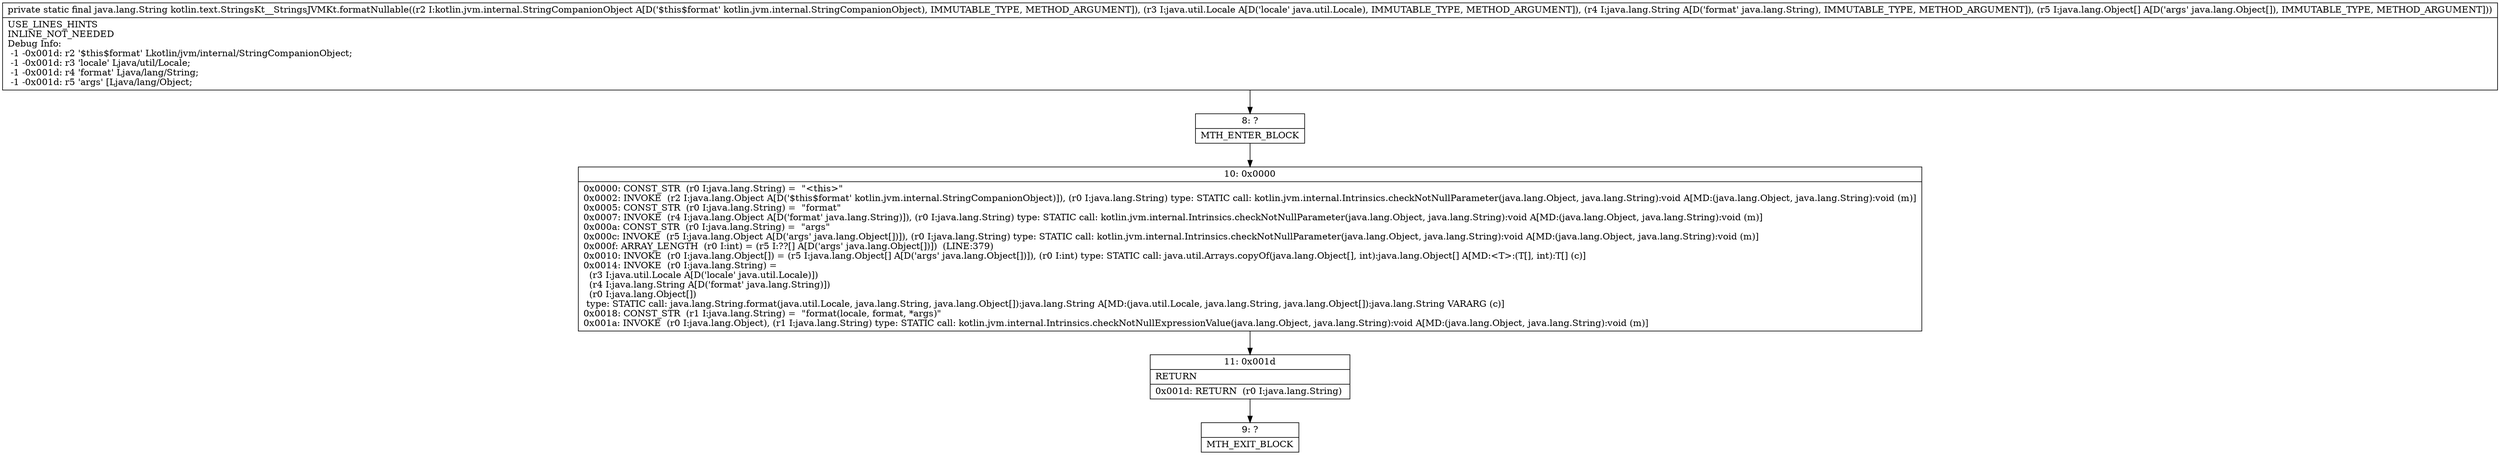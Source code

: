 digraph "CFG forkotlin.text.StringsKt__StringsJVMKt.formatNullable(Lkotlin\/jvm\/internal\/StringCompanionObject;Ljava\/util\/Locale;Ljava\/lang\/String;[Ljava\/lang\/Object;)Ljava\/lang\/String;" {
Node_8 [shape=record,label="{8\:\ ?|MTH_ENTER_BLOCK\l}"];
Node_10 [shape=record,label="{10\:\ 0x0000|0x0000: CONST_STR  (r0 I:java.lang.String) =  \"\<this\>\" \l0x0002: INVOKE  (r2 I:java.lang.Object A[D('$this$format' kotlin.jvm.internal.StringCompanionObject)]), (r0 I:java.lang.String) type: STATIC call: kotlin.jvm.internal.Intrinsics.checkNotNullParameter(java.lang.Object, java.lang.String):void A[MD:(java.lang.Object, java.lang.String):void (m)]\l0x0005: CONST_STR  (r0 I:java.lang.String) =  \"format\" \l0x0007: INVOKE  (r4 I:java.lang.Object A[D('format' java.lang.String)]), (r0 I:java.lang.String) type: STATIC call: kotlin.jvm.internal.Intrinsics.checkNotNullParameter(java.lang.Object, java.lang.String):void A[MD:(java.lang.Object, java.lang.String):void (m)]\l0x000a: CONST_STR  (r0 I:java.lang.String) =  \"args\" \l0x000c: INVOKE  (r5 I:java.lang.Object A[D('args' java.lang.Object[])]), (r0 I:java.lang.String) type: STATIC call: kotlin.jvm.internal.Intrinsics.checkNotNullParameter(java.lang.Object, java.lang.String):void A[MD:(java.lang.Object, java.lang.String):void (m)]\l0x000f: ARRAY_LENGTH  (r0 I:int) = (r5 I:??[] A[D('args' java.lang.Object[])])  (LINE:379)\l0x0010: INVOKE  (r0 I:java.lang.Object[]) = (r5 I:java.lang.Object[] A[D('args' java.lang.Object[])]), (r0 I:int) type: STATIC call: java.util.Arrays.copyOf(java.lang.Object[], int):java.lang.Object[] A[MD:\<T\>:(T[], int):T[] (c)]\l0x0014: INVOKE  (r0 I:java.lang.String) = \l  (r3 I:java.util.Locale A[D('locale' java.util.Locale)])\l  (r4 I:java.lang.String A[D('format' java.lang.String)])\l  (r0 I:java.lang.Object[])\l type: STATIC call: java.lang.String.format(java.util.Locale, java.lang.String, java.lang.Object[]):java.lang.String A[MD:(java.util.Locale, java.lang.String, java.lang.Object[]):java.lang.String VARARG (c)]\l0x0018: CONST_STR  (r1 I:java.lang.String) =  \"format(locale, format, *args)\" \l0x001a: INVOKE  (r0 I:java.lang.Object), (r1 I:java.lang.String) type: STATIC call: kotlin.jvm.internal.Intrinsics.checkNotNullExpressionValue(java.lang.Object, java.lang.String):void A[MD:(java.lang.Object, java.lang.String):void (m)]\l}"];
Node_11 [shape=record,label="{11\:\ 0x001d|RETURN\l|0x001d: RETURN  (r0 I:java.lang.String) \l}"];
Node_9 [shape=record,label="{9\:\ ?|MTH_EXIT_BLOCK\l}"];
MethodNode[shape=record,label="{private static final java.lang.String kotlin.text.StringsKt__StringsJVMKt.formatNullable((r2 I:kotlin.jvm.internal.StringCompanionObject A[D('$this$format' kotlin.jvm.internal.StringCompanionObject), IMMUTABLE_TYPE, METHOD_ARGUMENT]), (r3 I:java.util.Locale A[D('locale' java.util.Locale), IMMUTABLE_TYPE, METHOD_ARGUMENT]), (r4 I:java.lang.String A[D('format' java.lang.String), IMMUTABLE_TYPE, METHOD_ARGUMENT]), (r5 I:java.lang.Object[] A[D('args' java.lang.Object[]), IMMUTABLE_TYPE, METHOD_ARGUMENT]))  | USE_LINES_HINTS\lINLINE_NOT_NEEDED\lDebug Info:\l  \-1 \-0x001d: r2 '$this$format' Lkotlin\/jvm\/internal\/StringCompanionObject;\l  \-1 \-0x001d: r3 'locale' Ljava\/util\/Locale;\l  \-1 \-0x001d: r4 'format' Ljava\/lang\/String;\l  \-1 \-0x001d: r5 'args' [Ljava\/lang\/Object;\l}"];
MethodNode -> Node_8;Node_8 -> Node_10;
Node_10 -> Node_11;
Node_11 -> Node_9;
}

